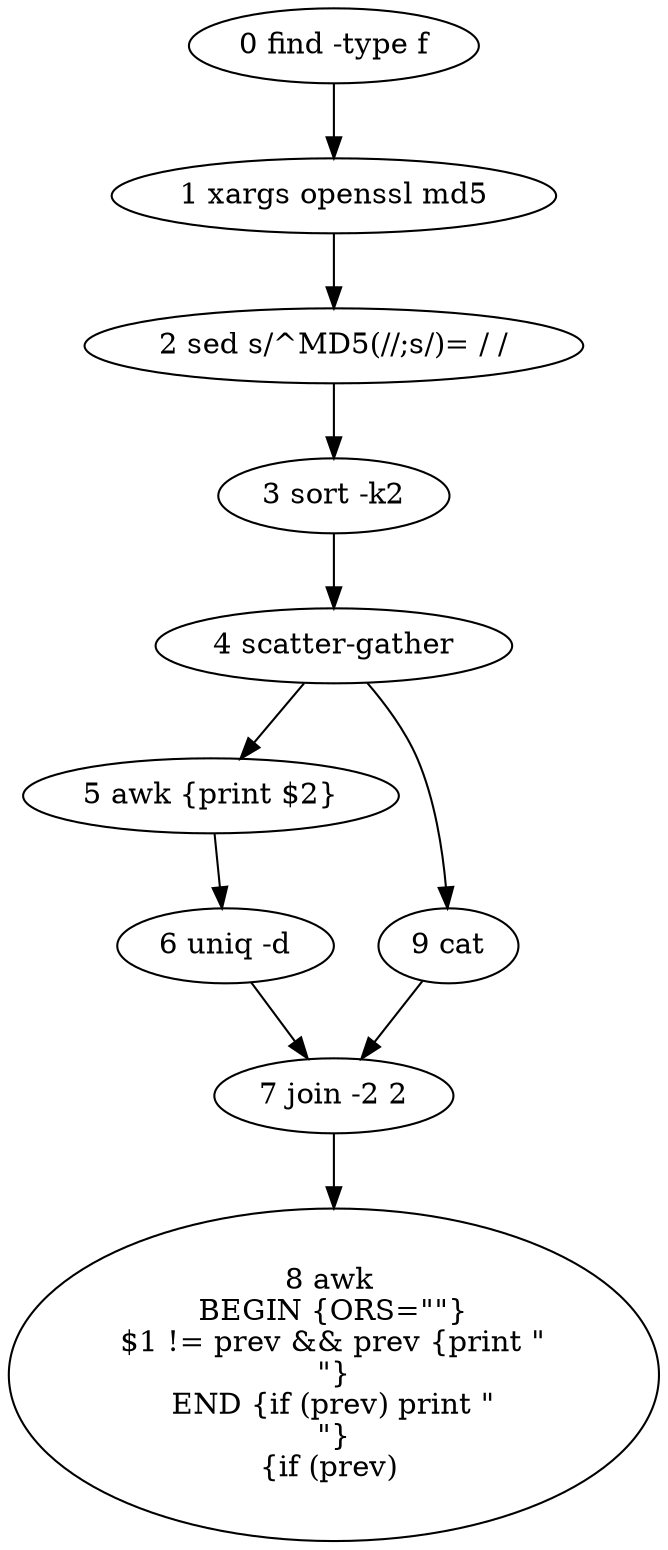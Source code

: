 digraph {
	n0 [label="0 find -type f"];
	n0 -> n1;
	n1 [label="1 xargs openssl md5"];
	n1 -> n2;
	n2 [label="2 sed s/^MD5(//;s/)= / /"];
	n2 -> n3;
	n3 [label="3 sort -k2"];
	n3 -> n4;
	n4 [label="4 scatter-gather"];
	n4 -> n5;
	n4 -> n9;
	n5 [label="5 awk {print $2}"];
	n5 -> n6;
	n6 [label="6 uniq -d"];
	n6 -> n7;
	n7 [label="7 join -2 2"];
	n7 -> n8;
	n8 [label="8 awk 
BEGIN {ORS=\"\"}
$1 != prev && prev {print \"\n\"}
END {if (prev) print \"\n\"}
{if (prev) "];
	n9 [label="9 cat"];
	n9 -> n7;
}
